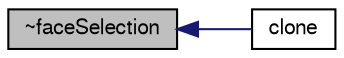 digraph "~faceSelection"
{
  bgcolor="transparent";
  edge [fontname="FreeSans",fontsize="10",labelfontname="FreeSans",labelfontsize="10"];
  node [fontname="FreeSans",fontsize="10",shape=record];
  rankdir="LR";
  Node3 [label="~faceSelection",height=0.2,width=0.4,color="black", fillcolor="grey75", style="filled", fontcolor="black"];
  Node3 -> Node4 [dir="back",color="midnightblue",fontsize="10",style="solid",fontname="FreeSans"];
  Node4 [label="clone",height=0.2,width=0.4,color="black",URL="$a31610.html#ad9bbbea88eefd3e78e5046f889ac28c0",tooltip="Clone. "];
}
